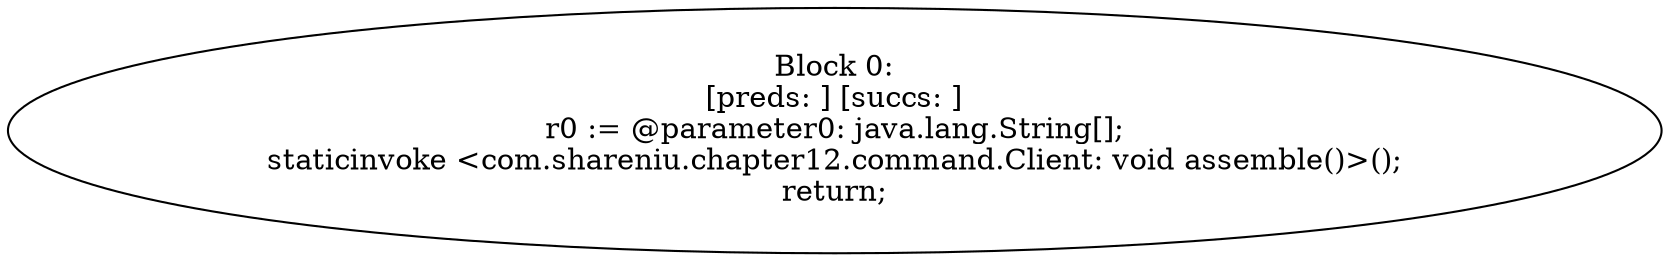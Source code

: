 digraph "unitGraph" {
    "Block 0:
[preds: ] [succs: ]
r0 := @parameter0: java.lang.String[];
staticinvoke <com.shareniu.chapter12.command.Client: void assemble()>();
return;
"
}
